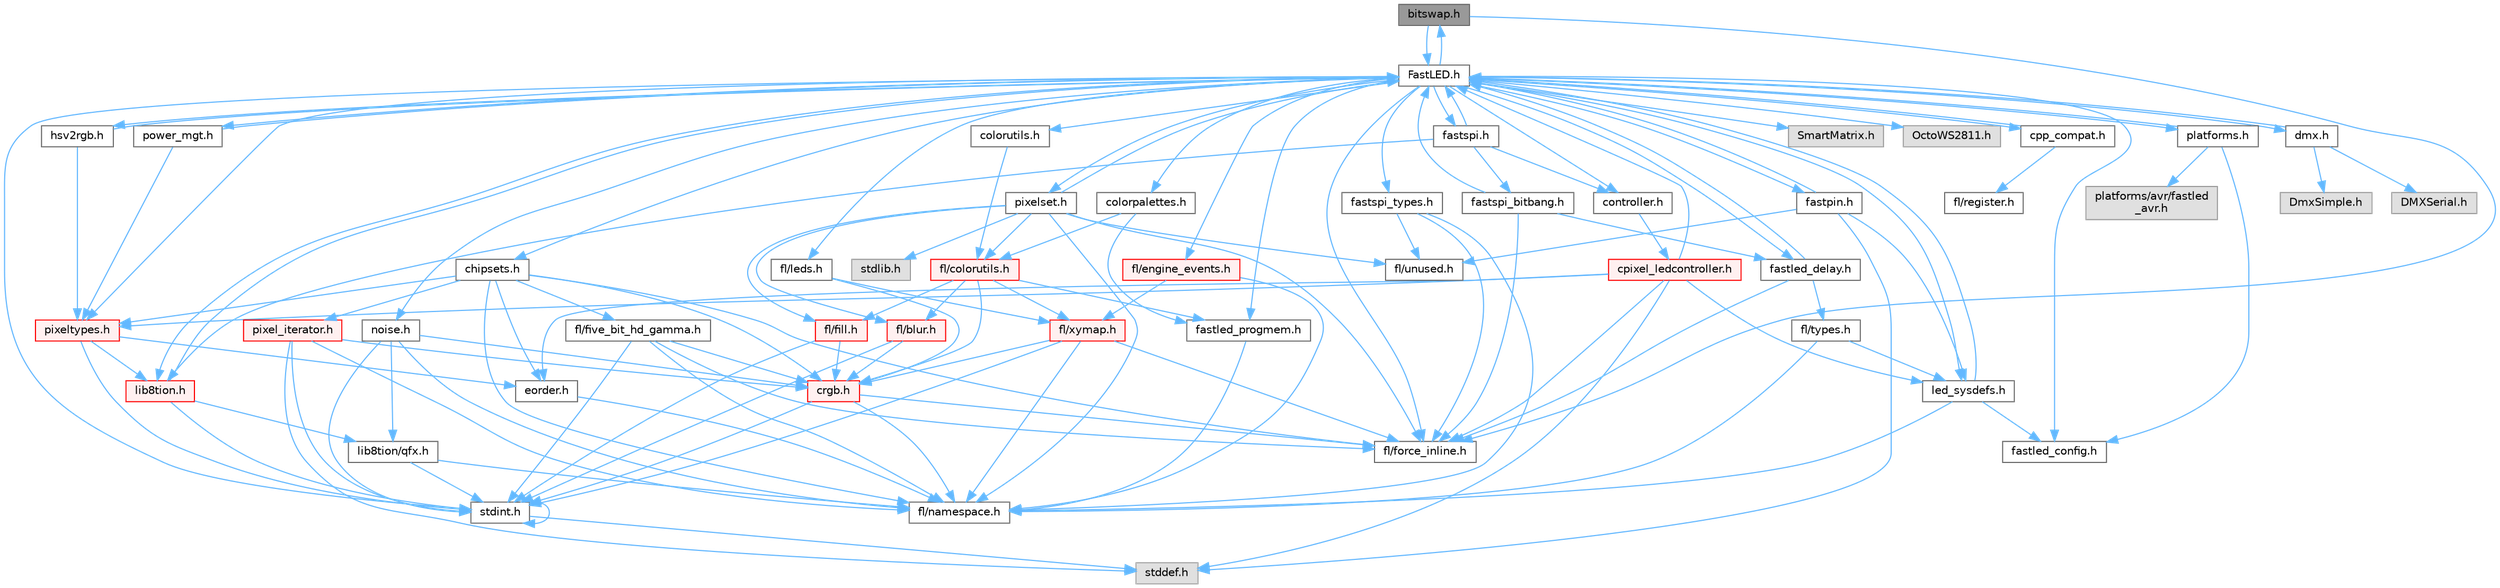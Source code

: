digraph "bitswap.h"
{
 // INTERACTIVE_SVG=YES
 // LATEX_PDF_SIZE
  bgcolor="transparent";
  edge [fontname=Helvetica,fontsize=10,labelfontname=Helvetica,labelfontsize=10];
  node [fontname=Helvetica,fontsize=10,shape=box,height=0.2,width=0.4];
  Node1 [id="Node000001",label="bitswap.h",height=0.2,width=0.4,color="gray40", fillcolor="grey60", style="filled", fontcolor="black",tooltip="Functions for doing a rotation of bits/bytes used by parallel output."];
  Node1 -> Node2 [id="edge1_Node000001_Node000002",color="steelblue1",style="solid",tooltip=" "];
  Node2 [id="Node000002",label="FastLED.h",height=0.2,width=0.4,color="grey40", fillcolor="white", style="filled",URL="$db/d97/_fast_l_e_d_8h.html",tooltip="central include file for FastLED, defines the CFastLED class/object"];
  Node2 -> Node3 [id="edge2_Node000002_Node000003",color="steelblue1",style="solid",tooltip=" "];
  Node3 [id="Node000003",label="stdint.h",height=0.2,width=0.4,color="grey40", fillcolor="white", style="filled",URL="$df/dd8/stdint_8h.html",tooltip=" "];
  Node3 -> Node4 [id="edge3_Node000003_Node000004",color="steelblue1",style="solid",tooltip=" "];
  Node4 [id="Node000004",label="stddef.h",height=0.2,width=0.4,color="grey60", fillcolor="#E0E0E0", style="filled",tooltip=" "];
  Node3 -> Node3 [id="edge4_Node000003_Node000003",color="steelblue1",style="solid",tooltip=" "];
  Node2 -> Node5 [id="edge5_Node000002_Node000005",color="steelblue1",style="solid",tooltip=" "];
  Node5 [id="Node000005",label="SmartMatrix.h",height=0.2,width=0.4,color="grey60", fillcolor="#E0E0E0", style="filled",tooltip=" "];
  Node2 -> Node6 [id="edge6_Node000002_Node000006",color="steelblue1",style="solid",tooltip=" "];
  Node6 [id="Node000006",label="OctoWS2811.h",height=0.2,width=0.4,color="grey60", fillcolor="#E0E0E0", style="filled",tooltip=" "];
  Node2 -> Node7 [id="edge7_Node000002_Node000007",color="steelblue1",style="solid",tooltip=" "];
  Node7 [id="Node000007",label="fl/force_inline.h",height=0.2,width=0.4,color="grey40", fillcolor="white", style="filled",URL="$d4/d64/force__inline_8h.html",tooltip=" "];
  Node2 -> Node8 [id="edge8_Node000002_Node000008",color="steelblue1",style="solid",tooltip=" "];
  Node8 [id="Node000008",label="cpp_compat.h",height=0.2,width=0.4,color="grey40", fillcolor="white", style="filled",URL="$d9/d13/cpp__compat_8h.html",tooltip="Compatibility functions based on C++ version."];
  Node8 -> Node2 [id="edge9_Node000008_Node000002",color="steelblue1",style="solid",tooltip=" "];
  Node8 -> Node9 [id="edge10_Node000008_Node000009",color="steelblue1",style="solid",tooltip=" "];
  Node9 [id="Node000009",label="fl/register.h",height=0.2,width=0.4,color="grey40", fillcolor="white", style="filled",URL="$df/d80/register_8h.html",tooltip=" "];
  Node2 -> Node10 [id="edge11_Node000002_Node000010",color="steelblue1",style="solid",tooltip=" "];
  Node10 [id="Node000010",label="fastled_config.h",height=0.2,width=0.4,color="grey40", fillcolor="white", style="filled",URL="$d5/d11/fastled__config_8h.html",tooltip="Contains definitions that can be used to configure FastLED at compile time."];
  Node2 -> Node11 [id="edge12_Node000002_Node000011",color="steelblue1",style="solid",tooltip=" "];
  Node11 [id="Node000011",label="led_sysdefs.h",height=0.2,width=0.4,color="grey40", fillcolor="white", style="filled",URL="$d9/d3e/led__sysdefs_8h.html",tooltip="Determines which platform system definitions to include."];
  Node11 -> Node2 [id="edge13_Node000011_Node000002",color="steelblue1",style="solid",tooltip=" "];
  Node11 -> Node10 [id="edge14_Node000011_Node000010",color="steelblue1",style="solid",tooltip=" "];
  Node11 -> Node12 [id="edge15_Node000011_Node000012",color="steelblue1",style="solid",tooltip=" "];
  Node12 [id="Node000012",label="fl/namespace.h",height=0.2,width=0.4,color="grey40", fillcolor="white", style="filled",URL="$df/d2a/namespace_8h.html",tooltip="Implements the FastLED namespace macros."];
  Node2 -> Node13 [id="edge16_Node000002_Node000013",color="steelblue1",style="solid",tooltip=" "];
  Node13 [id="Node000013",label="fastled_delay.h",height=0.2,width=0.4,color="grey40", fillcolor="white", style="filled",URL="$d0/da8/fastled__delay_8h.html",tooltip="Utility functions and classes for managing delay cycles."];
  Node13 -> Node2 [id="edge17_Node000013_Node000002",color="steelblue1",style="solid",tooltip=" "];
  Node13 -> Node14 [id="edge18_Node000013_Node000014",color="steelblue1",style="solid",tooltip=" "];
  Node14 [id="Node000014",label="fl/types.h",height=0.2,width=0.4,color="grey40", fillcolor="white", style="filled",URL="$d7/da1/fl_2types_8h.html",tooltip=" "];
  Node14 -> Node12 [id="edge19_Node000014_Node000012",color="steelblue1",style="solid",tooltip=" "];
  Node14 -> Node11 [id="edge20_Node000014_Node000011",color="steelblue1",style="solid",tooltip=" "];
  Node13 -> Node7 [id="edge21_Node000013_Node000007",color="steelblue1",style="solid",tooltip=" "];
  Node2 -> Node1 [id="edge22_Node000002_Node000001",color="steelblue1",style="solid",tooltip=" "];
  Node2 -> Node15 [id="edge23_Node000002_Node000015",color="steelblue1",style="solid",tooltip=" "];
  Node15 [id="Node000015",label="controller.h",height=0.2,width=0.4,color="grey40", fillcolor="white", style="filled",URL="$d2/dd9/controller_8h.html",tooltip="deprecated: base definitions used by led controllers for writing out led data"];
  Node15 -> Node16 [id="edge24_Node000015_Node000016",color="steelblue1",style="solid",tooltip=" "];
  Node16 [id="Node000016",label="cpixel_ledcontroller.h",height=0.2,width=0.4,color="red", fillcolor="#FFF0F0", style="filled",URL="$d9/d57/cpixel__ledcontroller_8h.html",tooltip="defines the templated version of the CLEDController class"];
  Node16 -> Node4 [id="edge25_Node000016_Node000004",color="steelblue1",style="solid",tooltip=" "];
  Node16 -> Node2 [id="edge26_Node000016_Node000002",color="steelblue1",style="solid",tooltip=" "];
  Node16 -> Node11 [id="edge27_Node000016_Node000011",color="steelblue1",style="solid",tooltip=" "];
  Node16 -> Node17 [id="edge28_Node000016_Node000017",color="steelblue1",style="solid",tooltip=" "];
  Node17 [id="Node000017",label="pixeltypes.h",height=0.2,width=0.4,color="red", fillcolor="#FFF0F0", style="filled",URL="$d2/dba/pixeltypes_8h.html",tooltip="Includes defintions for RGB and HSV pixels."];
  Node17 -> Node3 [id="edge29_Node000017_Node000003",color="steelblue1",style="solid",tooltip=" "];
  Node17 -> Node18 [id="edge30_Node000017_Node000018",color="steelblue1",style="solid",tooltip=" "];
  Node18 [id="Node000018",label="lib8tion.h",height=0.2,width=0.4,color="red", fillcolor="#FFF0F0", style="filled",URL="$df/da5/lib8tion_8h.html",tooltip="Fast, efficient 8-bit math functions specifically designed for high-performance LED programming."];
  Node18 -> Node2 [id="edge31_Node000018_Node000002",color="steelblue1",style="solid",tooltip=" "];
  Node18 -> Node3 [id="edge32_Node000018_Node000003",color="steelblue1",style="solid",tooltip=" "];
  Node18 -> Node21 [id="edge33_Node000018_Node000021",color="steelblue1",style="solid",tooltip=" "];
  Node21 [id="Node000021",label="lib8tion/qfx.h",height=0.2,width=0.4,color="grey40", fillcolor="white", style="filled",URL="$d2/d19/qfx_8h.html",tooltip=" "];
  Node21 -> Node3 [id="edge34_Node000021_Node000003",color="steelblue1",style="solid",tooltip=" "];
  Node21 -> Node12 [id="edge35_Node000021_Node000012",color="steelblue1",style="solid",tooltip=" "];
  Node17 -> Node46 [id="edge36_Node000017_Node000046",color="steelblue1",style="solid",tooltip=" "];
  Node46 [id="Node000046",label="eorder.h",height=0.2,width=0.4,color="grey40", fillcolor="white", style="filled",URL="$db/d07/eorder_8h.html",tooltip="Defines color channel ordering enumerations."];
  Node46 -> Node12 [id="edge37_Node000046_Node000012",color="steelblue1",style="solid",tooltip=" "];
  Node16 -> Node46 [id="edge38_Node000016_Node000046",color="steelblue1",style="solid",tooltip=" "];
  Node16 -> Node7 [id="edge39_Node000016_Node000007",color="steelblue1",style="solid",tooltip=" "];
  Node2 -> Node67 [id="edge40_Node000002_Node000067",color="steelblue1",style="solid",tooltip=" "];
  Node67 [id="Node000067",label="fastpin.h",height=0.2,width=0.4,color="grey40", fillcolor="white", style="filled",URL="$db/d65/fastpin_8h.html",tooltip="Class base definitions for defining fast pin access."];
  Node67 -> Node2 [id="edge41_Node000067_Node000002",color="steelblue1",style="solid",tooltip=" "];
  Node67 -> Node11 [id="edge42_Node000067_Node000011",color="steelblue1",style="solid",tooltip=" "];
  Node67 -> Node4 [id="edge43_Node000067_Node000004",color="steelblue1",style="solid",tooltip=" "];
  Node67 -> Node54 [id="edge44_Node000067_Node000054",color="steelblue1",style="solid",tooltip=" "];
  Node54 [id="Node000054",label="fl/unused.h",height=0.2,width=0.4,color="grey40", fillcolor="white", style="filled",URL="$d8/d4b/unused_8h.html",tooltip=" "];
  Node2 -> Node68 [id="edge45_Node000002_Node000068",color="steelblue1",style="solid",tooltip=" "];
  Node68 [id="Node000068",label="fastspi_types.h",height=0.2,width=0.4,color="grey40", fillcolor="white", style="filled",URL="$d2/ddb/fastspi__types_8h.html",tooltip="Data types and constants used by SPI interfaces."];
  Node68 -> Node7 [id="edge46_Node000068_Node000007",color="steelblue1",style="solid",tooltip=" "];
  Node68 -> Node12 [id="edge47_Node000068_Node000012",color="steelblue1",style="solid",tooltip=" "];
  Node68 -> Node54 [id="edge48_Node000068_Node000054",color="steelblue1",style="solid",tooltip=" "];
  Node2 -> Node69 [id="edge49_Node000002_Node000069",color="steelblue1",style="solid",tooltip=" "];
  Node69 [id="Node000069",label="dmx.h",height=0.2,width=0.4,color="grey40", fillcolor="white", style="filled",URL="$d3/de1/dmx_8h.html",tooltip="Defines the DMX512-based LED controllers."];
  Node69 -> Node2 [id="edge50_Node000069_Node000002",color="steelblue1",style="solid",tooltip=" "];
  Node69 -> Node70 [id="edge51_Node000069_Node000070",color="steelblue1",style="solid",tooltip=" "];
  Node70 [id="Node000070",label="DmxSimple.h",height=0.2,width=0.4,color="grey60", fillcolor="#E0E0E0", style="filled",tooltip=" "];
  Node69 -> Node71 [id="edge52_Node000069_Node000071",color="steelblue1",style="solid",tooltip=" "];
  Node71 [id="Node000071",label="DMXSerial.h",height=0.2,width=0.4,color="grey60", fillcolor="#E0E0E0", style="filled",tooltip=" "];
  Node2 -> Node72 [id="edge53_Node000002_Node000072",color="steelblue1",style="solid",tooltip=" "];
  Node72 [id="Node000072",label="platforms.h",height=0.2,width=0.4,color="grey40", fillcolor="white", style="filled",URL="$da/dc9/platforms_8h.html",tooltip="Determines which platforms headers to include."];
  Node72 -> Node2 [id="edge54_Node000072_Node000002",color="steelblue1",style="solid",tooltip=" "];
  Node72 -> Node10 [id="edge55_Node000072_Node000010",color="steelblue1",style="solid",tooltip=" "];
  Node72 -> Node73 [id="edge56_Node000072_Node000073",color="steelblue1",style="solid",tooltip=" "];
  Node73 [id="Node000073",label="platforms/avr/fastled\l_avr.h",height=0.2,width=0.4,color="grey60", fillcolor="#E0E0E0", style="filled",tooltip=" "];
  Node2 -> Node74 [id="edge57_Node000002_Node000074",color="steelblue1",style="solid",tooltip=" "];
  Node74 [id="Node000074",label="fastled_progmem.h",height=0.2,width=0.4,color="grey40", fillcolor="white", style="filled",URL="$df/dab/fastled__progmem_8h.html",tooltip="Wrapper definitions to allow seamless use of PROGMEM in environments that have it."];
  Node74 -> Node12 [id="edge58_Node000074_Node000012",color="steelblue1",style="solid",tooltip=" "];
  Node2 -> Node18 [id="edge59_Node000002_Node000018",color="steelblue1",style="solid",tooltip=" "];
  Node2 -> Node17 [id="edge60_Node000002_Node000017",color="steelblue1",style="solid",tooltip=" "];
  Node2 -> Node75 [id="edge61_Node000002_Node000075",color="steelblue1",style="solid",tooltip=" "];
  Node75 [id="Node000075",label="hsv2rgb.h",height=0.2,width=0.4,color="grey40", fillcolor="white", style="filled",URL="$de/d9a/hsv2rgb_8h.html",tooltip="Functions to convert from the HSV colorspace to the RGB colorspace."];
  Node75 -> Node2 [id="edge62_Node000075_Node000002",color="steelblue1",style="solid",tooltip=" "];
  Node75 -> Node17 [id="edge63_Node000075_Node000017",color="steelblue1",style="solid",tooltip=" "];
  Node2 -> Node76 [id="edge64_Node000002_Node000076",color="steelblue1",style="solid",tooltip=" "];
  Node76 [id="Node000076",label="colorutils.h",height=0.2,width=0.4,color="grey40", fillcolor="white", style="filled",URL="$d1/dfb/colorutils_8h.html",tooltip=" "];
  Node76 -> Node77 [id="edge65_Node000076_Node000077",color="steelblue1",style="solid",tooltip=" "];
  Node77 [id="Node000077",label="fl/colorutils.h",height=0.2,width=0.4,color="red", fillcolor="#FFF0F0", style="filled",URL="$d7/df9/fl_2colorutils_8h.html",tooltip="Utility functions for color fill, palettes, blending, and more."];
  Node77 -> Node40 [id="edge66_Node000077_Node000040",color="steelblue1",style="solid",tooltip=" "];
  Node40 [id="Node000040",label="crgb.h",height=0.2,width=0.4,color="red", fillcolor="#FFF0F0", style="filled",URL="$db/dd1/crgb_8h.html",tooltip="Defines the red, green, and blue (RGB) pixel struct."];
  Node40 -> Node3 [id="edge67_Node000040_Node000003",color="steelblue1",style="solid",tooltip=" "];
  Node40 -> Node12 [id="edge68_Node000040_Node000012",color="steelblue1",style="solid",tooltip=" "];
  Node40 -> Node7 [id="edge69_Node000040_Node000007",color="steelblue1",style="solid",tooltip=" "];
  Node77 -> Node74 [id="edge70_Node000077_Node000074",color="steelblue1",style="solid",tooltip=" "];
  Node77 -> Node78 [id="edge71_Node000077_Node000078",color="steelblue1",style="solid",tooltip=" "];
  Node78 [id="Node000078",label="fl/blur.h",height=0.2,width=0.4,color="red", fillcolor="#FFF0F0", style="filled",URL="$d4/df5/blur_8h.html",tooltip=" "];
  Node78 -> Node3 [id="edge72_Node000078_Node000003",color="steelblue1",style="solid",tooltip=" "];
  Node78 -> Node40 [id="edge73_Node000078_Node000040",color="steelblue1",style="solid",tooltip=" "];
  Node77 -> Node81 [id="edge74_Node000077_Node000081",color="steelblue1",style="solid",tooltip=" "];
  Node81 [id="Node000081",label="fl/fill.h",height=0.2,width=0.4,color="red", fillcolor="#FFF0F0", style="filled",URL="$d2/d78/fill_8h.html",tooltip=" "];
  Node81 -> Node40 [id="edge75_Node000081_Node000040",color="steelblue1",style="solid",tooltip=" "];
  Node81 -> Node3 [id="edge76_Node000081_Node000003",color="steelblue1",style="solid",tooltip=" "];
  Node77 -> Node64 [id="edge77_Node000077_Node000064",color="steelblue1",style="solid",tooltip=" "];
  Node64 [id="Node000064",label="fl/xymap.h",height=0.2,width=0.4,color="red", fillcolor="#FFF0F0", style="filled",URL="$da/d61/xymap_8h.html",tooltip=" "];
  Node64 -> Node3 [id="edge78_Node000064_Node000003",color="steelblue1",style="solid",tooltip=" "];
  Node64 -> Node40 [id="edge79_Node000064_Node000040",color="steelblue1",style="solid",tooltip=" "];
  Node64 -> Node7 [id="edge80_Node000064_Node000007",color="steelblue1",style="solid",tooltip=" "];
  Node64 -> Node12 [id="edge81_Node000064_Node000012",color="steelblue1",style="solid",tooltip=" "];
  Node2 -> Node82 [id="edge82_Node000002_Node000082",color="steelblue1",style="solid",tooltip=" "];
  Node82 [id="Node000082",label="pixelset.h",height=0.2,width=0.4,color="grey40", fillcolor="white", style="filled",URL="$d4/d46/pixelset_8h.html",tooltip="Declares classes for managing logical groups of LEDs."];
  Node82 -> Node7 [id="edge83_Node000082_Node000007",color="steelblue1",style="solid",tooltip=" "];
  Node82 -> Node12 [id="edge84_Node000082_Node000012",color="steelblue1",style="solid",tooltip=" "];
  Node82 -> Node54 [id="edge85_Node000082_Node000054",color="steelblue1",style="solid",tooltip=" "];
  Node82 -> Node77 [id="edge86_Node000082_Node000077",color="steelblue1",style="solid",tooltip=" "];
  Node82 -> Node81 [id="edge87_Node000082_Node000081",color="steelblue1",style="solid",tooltip=" "];
  Node82 -> Node78 [id="edge88_Node000082_Node000078",color="steelblue1",style="solid",tooltip=" "];
  Node82 -> Node2 [id="edge89_Node000082_Node000002",color="steelblue1",style="solid",tooltip=" "];
  Node82 -> Node83 [id="edge90_Node000082_Node000083",color="steelblue1",style="solid",tooltip=" "];
  Node83 [id="Node000083",label="stdlib.h",height=0.2,width=0.4,color="grey60", fillcolor="#E0E0E0", style="filled",tooltip=" "];
  Node2 -> Node84 [id="edge91_Node000002_Node000084",color="steelblue1",style="solid",tooltip=" "];
  Node84 [id="Node000084",label="colorpalettes.h",height=0.2,width=0.4,color="grey40", fillcolor="white", style="filled",URL="$dc/dcc/colorpalettes_8h.html",tooltip="Declarations for the predefined color palettes supplied by FastLED."];
  Node84 -> Node77 [id="edge92_Node000084_Node000077",color="steelblue1",style="solid",tooltip=" "];
  Node84 -> Node74 [id="edge93_Node000084_Node000074",color="steelblue1",style="solid",tooltip=" "];
  Node2 -> Node85 [id="edge94_Node000002_Node000085",color="steelblue1",style="solid",tooltip=" "];
  Node85 [id="Node000085",label="noise.h",height=0.2,width=0.4,color="grey40", fillcolor="white", style="filled",URL="$d1/d31/noise_8h.html",tooltip="Functions to generate and fill arrays with noise."];
  Node85 -> Node3 [id="edge95_Node000085_Node000003",color="steelblue1",style="solid",tooltip=" "];
  Node85 -> Node40 [id="edge96_Node000085_Node000040",color="steelblue1",style="solid",tooltip=" "];
  Node85 -> Node12 [id="edge97_Node000085_Node000012",color="steelblue1",style="solid",tooltip=" "];
  Node85 -> Node21 [id="edge98_Node000085_Node000021",color="steelblue1",style="solid",tooltip=" "];
  Node2 -> Node86 [id="edge99_Node000002_Node000086",color="steelblue1",style="solid",tooltip=" "];
  Node86 [id="Node000086",label="power_mgt.h",height=0.2,width=0.4,color="grey40", fillcolor="white", style="filled",URL="$dc/d5b/power__mgt_8h.html",tooltip="Functions to limit the power used by FastLED."];
  Node86 -> Node2 [id="edge100_Node000086_Node000002",color="steelblue1",style="solid",tooltip=" "];
  Node86 -> Node17 [id="edge101_Node000086_Node000017",color="steelblue1",style="solid",tooltip=" "];
  Node2 -> Node87 [id="edge102_Node000002_Node000087",color="steelblue1",style="solid",tooltip=" "];
  Node87 [id="Node000087",label="fastspi.h",height=0.2,width=0.4,color="grey40", fillcolor="white", style="filled",URL="$d6/ddc/fastspi_8h.html",tooltip="Serial peripheral interface (SPI) definitions per platform."];
  Node87 -> Node2 [id="edge103_Node000087_Node000002",color="steelblue1",style="solid",tooltip=" "];
  Node87 -> Node15 [id="edge104_Node000087_Node000015",color="steelblue1",style="solid",tooltip=" "];
  Node87 -> Node18 [id="edge105_Node000087_Node000018",color="steelblue1",style="solid",tooltip=" "];
  Node87 -> Node88 [id="edge106_Node000087_Node000088",color="steelblue1",style="solid",tooltip=" "];
  Node88 [id="Node000088",label="fastspi_bitbang.h",height=0.2,width=0.4,color="grey40", fillcolor="white", style="filled",URL="$d9/d8d/fastspi__bitbang_8h.html",tooltip="Software SPI (aka bit-banging) support."];
  Node88 -> Node2 [id="edge107_Node000088_Node000002",color="steelblue1",style="solid",tooltip=" "];
  Node88 -> Node13 [id="edge108_Node000088_Node000013",color="steelblue1",style="solid",tooltip=" "];
  Node88 -> Node7 [id="edge109_Node000088_Node000007",color="steelblue1",style="solid",tooltip=" "];
  Node2 -> Node89 [id="edge110_Node000002_Node000089",color="steelblue1",style="solid",tooltip=" "];
  Node89 [id="Node000089",label="chipsets.h",height=0.2,width=0.4,color="grey40", fillcolor="white", style="filled",URL="$db/d66/chipsets_8h.html",tooltip="Contains the bulk of the definitions for the various LED chipsets supported."];
  Node89 -> Node17 [id="edge111_Node000089_Node000017",color="steelblue1",style="solid",tooltip=" "];
  Node89 -> Node50 [id="edge112_Node000089_Node000050",color="steelblue1",style="solid",tooltip=" "];
  Node50 [id="Node000050",label="fl/five_bit_hd_gamma.h",height=0.2,width=0.4,color="grey40", fillcolor="white", style="filled",URL="$dc/d44/five__bit__hd__gamma_8h.html",tooltip="Declares functions for five-bit gamma correction."];
  Node50 -> Node3 [id="edge113_Node000050_Node000003",color="steelblue1",style="solid",tooltip=" "];
  Node50 -> Node40 [id="edge114_Node000050_Node000040",color="steelblue1",style="solid",tooltip=" "];
  Node50 -> Node7 [id="edge115_Node000050_Node000007",color="steelblue1",style="solid",tooltip=" "];
  Node50 -> Node12 [id="edge116_Node000050_Node000012",color="steelblue1",style="solid",tooltip=" "];
  Node89 -> Node7 [id="edge117_Node000089_Node000007",color="steelblue1",style="solid",tooltip=" "];
  Node89 -> Node52 [id="edge118_Node000089_Node000052",color="steelblue1",style="solid",tooltip=" "];
  Node52 [id="Node000052",label="pixel_iterator.h",height=0.2,width=0.4,color="red", fillcolor="#FFF0F0", style="filled",URL="$d8/d6c/pixel__iterator_8h.html",tooltip="Non-templated low level pixel data writing class."];
  Node52 -> Node4 [id="edge119_Node000052_Node000004",color="steelblue1",style="solid",tooltip=" "];
  Node52 -> Node3 [id="edge120_Node000052_Node000003",color="steelblue1",style="solid",tooltip=" "];
  Node52 -> Node12 [id="edge121_Node000052_Node000012",color="steelblue1",style="solid",tooltip=" "];
  Node52 -> Node40 [id="edge122_Node000052_Node000040",color="steelblue1",style="solid",tooltip=" "];
  Node89 -> Node40 [id="edge123_Node000089_Node000040",color="steelblue1",style="solid",tooltip=" "];
  Node89 -> Node46 [id="edge124_Node000089_Node000046",color="steelblue1",style="solid",tooltip=" "];
  Node89 -> Node12 [id="edge125_Node000089_Node000012",color="steelblue1",style="solid",tooltip=" "];
  Node2 -> Node55 [id="edge126_Node000002_Node000055",color="steelblue1",style="solid",tooltip=" "];
  Node55 [id="Node000055",label="fl/engine_events.h",height=0.2,width=0.4,color="red", fillcolor="#FFF0F0", style="filled",URL="$db/dc0/engine__events_8h.html",tooltip=" "];
  Node55 -> Node12 [id="edge127_Node000055_Node000012",color="steelblue1",style="solid",tooltip=" "];
  Node55 -> Node64 [id="edge128_Node000055_Node000064",color="steelblue1",style="solid",tooltip=" "];
  Node2 -> Node90 [id="edge129_Node000002_Node000090",color="steelblue1",style="solid",tooltip=" "];
  Node90 [id="Node000090",label="fl/leds.h",height=0.2,width=0.4,color="grey40", fillcolor="white", style="filled",URL="$da/d78/leds_8h.html",tooltip=" "];
  Node90 -> Node40 [id="edge130_Node000090_Node000040",color="steelblue1",style="solid",tooltip=" "];
  Node90 -> Node64 [id="edge131_Node000090_Node000064",color="steelblue1",style="solid",tooltip=" "];
  Node1 -> Node7 [id="edge132_Node000001_Node000007",color="steelblue1",style="solid",tooltip=" "];
}
